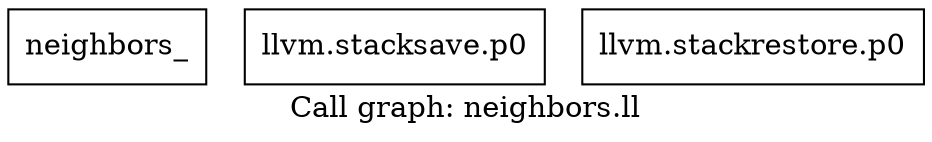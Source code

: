 digraph "Call graph: neighbors.ll" {
	label="Call graph: neighbors.ll";

	Node0x55a26f8f0c60 [shape=record,label="{neighbors_}"];
	Node0x55a26f8f0d10 [shape=record,label="{llvm.stacksave.p0}"];
	Node0x55a26f8f0d90 [shape=record,label="{llvm.stackrestore.p0}"];
}
